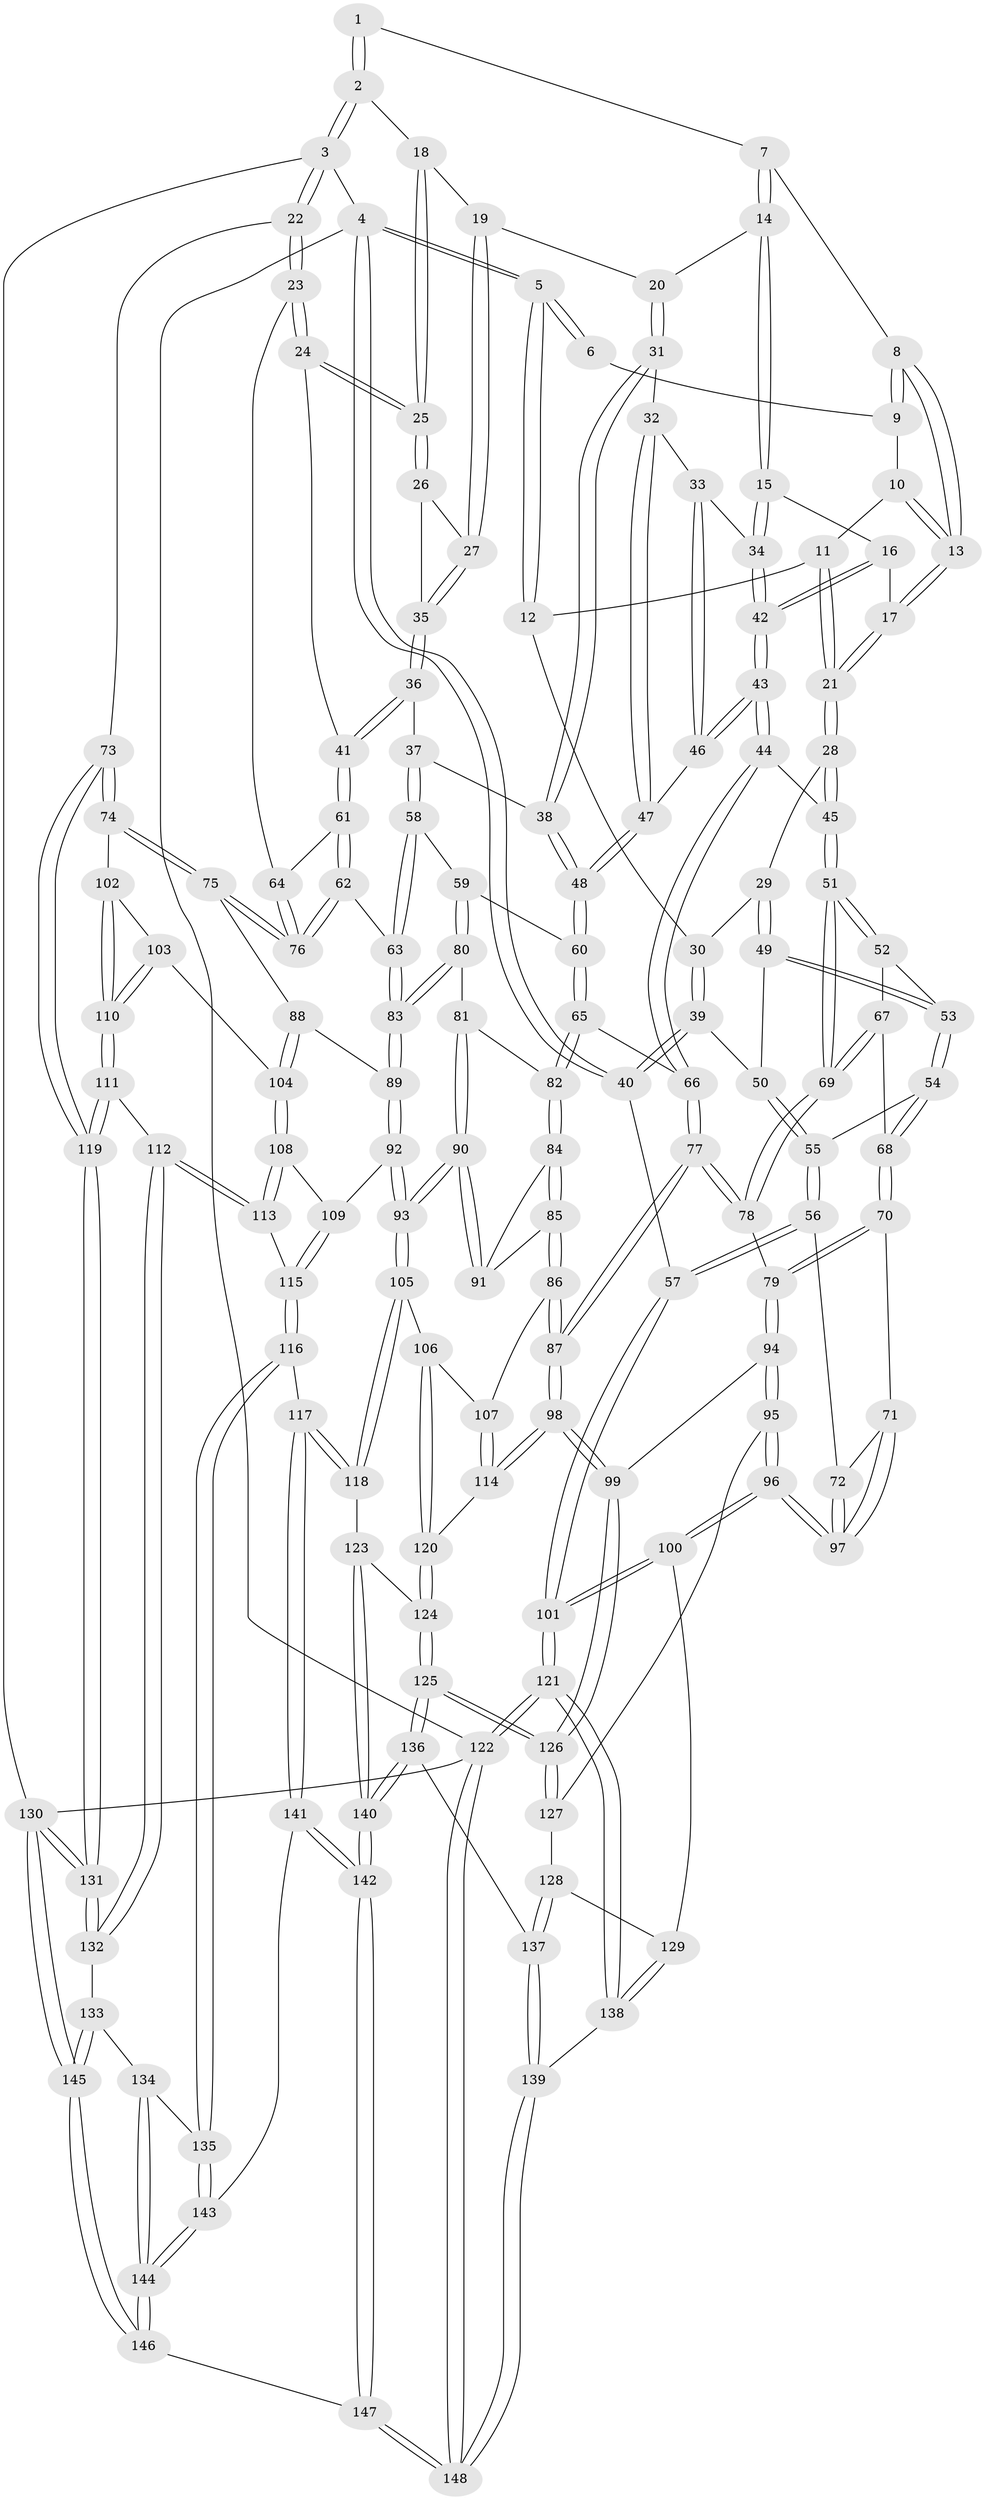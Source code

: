 // Generated by graph-tools (version 1.1) at 2025/11/02/27/25 16:11:56]
// undirected, 148 vertices, 367 edges
graph export_dot {
graph [start="1"]
  node [color=gray90,style=filled];
  1 [pos="+0.5632943957095172+0"];
  2 [pos="+0.8419927412494509+0"];
  3 [pos="+1+0"];
  4 [pos="+0+0"];
  5 [pos="+0+0"];
  6 [pos="+0.3432338515169995+0"];
  7 [pos="+0.5076726471177545+0.08388923023842712"];
  8 [pos="+0.49820479907644+0.08102152146728192"];
  9 [pos="+0.3553330327479435+0"];
  10 [pos="+0.3426127967536563+0.017575894292695637"];
  11 [pos="+0.29580130457674675+0.08090258067097168"];
  12 [pos="+0.1425732001356495+0.09564779700080758"];
  13 [pos="+0.40625774001792136+0.11954462562809491"];
  14 [pos="+0.5482157126673605+0.12566934370868926"];
  15 [pos="+0.481408024639341+0.19748519508855455"];
  16 [pos="+0.41535499227765993+0.21225503548680394"];
  17 [pos="+0.40737073984654865+0.20958571833707626"];
  18 [pos="+0.8082443610057437+0"];
  19 [pos="+0.7853950627044651+0"];
  20 [pos="+0.5982917691078236+0.12509061927134815"];
  21 [pos="+0.31048100671480683+0.22857594043734308"];
  22 [pos="+1+0.292780059827381"];
  23 [pos="+1+0.3051695718409887"];
  24 [pos="+0.9780396165614308+0.28154657691274515"];
  25 [pos="+0.9340279303476143+0.22733708003689138"];
  26 [pos="+0.9081193778045377+0.22368215015611267"];
  27 [pos="+0.7731462468699524+0.14787825917131744"];
  28 [pos="+0.27973701534850604+0.2569682193274201"];
  29 [pos="+0.2564461437767154+0.25820005287518055"];
  30 [pos="+0.17333148027880058+0.20216010411957522"];
  31 [pos="+0.6359604615487233+0.24496249448564295"];
  32 [pos="+0.624831396385506+0.2515629249323376"];
  33 [pos="+0.5423558802645502+0.26904128707928515"];
  34 [pos="+0.5317822816025511+0.26211553801000254"];
  35 [pos="+0.7665007261143334+0.21179194353390102"];
  36 [pos="+0.7363828809009998+0.285081787779399"];
  37 [pos="+0.7313656563606092+0.28794460748481665"];
  38 [pos="+0.721178069818498+0.28520266821547263"];
  39 [pos="+0.029872328671558875+0.2846009579206603"];
  40 [pos="+0+0.27546817634656107"];
  41 [pos="+0.8650852450401508+0.3231849121265628"];
  42 [pos="+0.4488906758071383+0.3160098959712409"];
  43 [pos="+0.45067014717785847+0.3621889035380819"];
  44 [pos="+0.42706861351297704+0.3939914645230395"];
  45 [pos="+0.35567156009154804+0.39870741049800984"];
  46 [pos="+0.532231241125787+0.3453456526659245"];
  47 [pos="+0.5737774928869114+0.36797927047563733"];
  48 [pos="+0.5802497229646767+0.37662608172002426"];
  49 [pos="+0.2256780799009859+0.29807170568590297"];
  50 [pos="+0.10460702402699906+0.33642185454803286"];
  51 [pos="+0.3459876570530003+0.41197550402227884"];
  52 [pos="+0.23613250986424725+0.4120431015696435"];
  53 [pos="+0.20408209278409742+0.38149340344865124"];
  54 [pos="+0.14433203845701295+0.41294632353355526"];
  55 [pos="+0.1336565998838927+0.4126122477693338"];
  56 [pos="+0.018433005867375687+0.5242877670529195"];
  57 [pos="+0+0.5519825336384243"];
  58 [pos="+0.7194920370446939+0.3935391407247884"];
  59 [pos="+0.6469462148025786+0.43768785903060764"];
  60 [pos="+0.5881863704349952+0.4011076732601214"];
  61 [pos="+0.84216901466576+0.45204331132160347"];
  62 [pos="+0.8372736323593893+0.46064071648183635"];
  63 [pos="+0.7993725760567664+0.46886526596764944"];
  64 [pos="+0.992026140281624+0.38994413879375994"];
  65 [pos="+0.49726453858204833+0.4737552165587907"];
  66 [pos="+0.4568779795195851+0.43334414300662755"];
  67 [pos="+0.2284165456122262+0.441734443839918"];
  68 [pos="+0.19304940129958126+0.46733145448762203"];
  69 [pos="+0.31124354503733725+0.5372513136811476"];
  70 [pos="+0.1978301580174798+0.544078432751028"];
  71 [pos="+0.1904458554942952+0.5459522055694942"];
  72 [pos="+0.1201658635917518+0.5474851173634611"];
  73 [pos="+1+0.6101019048796629"];
  74 [pos="+1+0.6083013194284949"];
  75 [pos="+0.9337870791352262+0.5539359076480821"];
  76 [pos="+0.9242127610610984+0.53272001765034"];
  77 [pos="+0.35343355602628196+0.5814434581020208"];
  78 [pos="+0.3095767358609828+0.5525648342101053"];
  79 [pos="+0.2801761767161552+0.5613981149538708"];
  80 [pos="+0.6403590891360483+0.5001420780581861"];
  81 [pos="+0.5819008908443096+0.5394923555761983"];
  82 [pos="+0.5087232229315396+0.5236906043236704"];
  83 [pos="+0.74598542238194+0.5698868708637923"];
  84 [pos="+0.503326615780487+0.5299690771003038"];
  85 [pos="+0.4344246868167718+0.600552883825515"];
  86 [pos="+0.41188861398775495+0.6141465456785352"];
  87 [pos="+0.4003413608023043+0.6191728356501827"];
  88 [pos="+0.8831507857959999+0.606210513344012"];
  89 [pos="+0.750440295509779+0.6027474857027773"];
  90 [pos="+0.6242046401941271+0.6787666379980997"];
  91 [pos="+0.5584328059242287+0.6450488595585421"];
  92 [pos="+0.7295214243145951+0.6470960915682289"];
  93 [pos="+0.6337199068880887+0.6935141630719336"];
  94 [pos="+0.20822418848653249+0.7225712851297379"];
  95 [pos="+0.17397790277180475+0.7433988221331727"];
  96 [pos="+0.1667054355186288+0.7448830289658552"];
  97 [pos="+0.16447485885768104+0.7115804179219386"];
  98 [pos="+0.39272210916125877+0.7140232774648432"];
  99 [pos="+0.38503745575378845+0.7221439489479007"];
  100 [pos="+0.15249754837765733+0.7528270544164267"];
  101 [pos="+0+0.8197702957502574"];
  102 [pos="+1+0.6496184397688664"];
  103 [pos="+0.927223151161038+0.6846882006258983"];
  104 [pos="+0.8923222051075987+0.6673678092802905"];
  105 [pos="+0.6335922208666425+0.6937986103346292"];
  106 [pos="+0.6229792826969074+0.6939662550512656"];
  107 [pos="+0.5322056708356977+0.683286235251706"];
  108 [pos="+0.8654637487336301+0.6995099809490768"];
  109 [pos="+0.7332650625764815+0.6511200913984659"];
  110 [pos="+0.9426986618496063+0.7499687670866265"];
  111 [pos="+0.939290934398327+0.7750659101243995"];
  112 [pos="+0.8810144374496153+0.813339197059928"];
  113 [pos="+0.8550132165404506+0.784748821863527"];
  114 [pos="+0.42981001588121415+0.7302454374659606"];
  115 [pos="+0.798719579235155+0.7686383453672044"];
  116 [pos="+0.6907582036360534+0.839749863699578"];
  117 [pos="+0.657646155677126+0.8382632919983498"];
  118 [pos="+0.6212187773937105+0.8129718380377774"];
  119 [pos="+1+0.8073524658064524"];
  120 [pos="+0.44076719772141865+0.7368877038000166"];
  121 [pos="+0+1"];
  122 [pos="+0+1"];
  123 [pos="+0.5731727655695009+0.8335376909329829"];
  124 [pos="+0.530161502081956+0.8173350048407623"];
  125 [pos="+0.3845824671801746+0.8704748192539293"];
  126 [pos="+0.36497500236804226+0.8060907449835667"];
  127 [pos="+0.27926494402801766+0.821363783417517"];
  128 [pos="+0.27458436331508457+0.8401341664277675"];
  129 [pos="+0.22074659170680863+0.8890301705513121"];
  130 [pos="+1+1"];
  131 [pos="+1+0.9087426067429619"];
  132 [pos="+0.8819319664325189+0.865094557828275"];
  133 [pos="+0.8685043007937147+0.8922575005663208"];
  134 [pos="+0.8486165872954528+0.8996502239497645"];
  135 [pos="+0.7856000109536455+0.8948589400595817"];
  136 [pos="+0.3813140203581273+0.9074445863300434"];
  137 [pos="+0.32048841781596865+0.947453007664624"];
  138 [pos="+0.22197501954405624+0.9210429859139876"];
  139 [pos="+0.3144623711086421+0.9535796371335202"];
  140 [pos="+0.5037790967940374+0.9775680217156617"];
  141 [pos="+0.6657123437736752+0.9066174208512643"];
  142 [pos="+0.5669320050611437+1"];
  143 [pos="+0.7347570222762358+0.9697367285997163"];
  144 [pos="+0.7496320787530203+1"];
  145 [pos="+1+1"];
  146 [pos="+0.722562755159056+1"];
  147 [pos="+0.5682623465664578+1"];
  148 [pos="+0.2902323806918826+1"];
  1 -- 2;
  1 -- 2;
  1 -- 7;
  2 -- 3;
  2 -- 3;
  2 -- 18;
  3 -- 4;
  3 -- 22;
  3 -- 22;
  3 -- 130;
  4 -- 5;
  4 -- 5;
  4 -- 40;
  4 -- 40;
  4 -- 122;
  5 -- 6;
  5 -- 6;
  5 -- 12;
  5 -- 12;
  6 -- 9;
  7 -- 8;
  7 -- 14;
  7 -- 14;
  8 -- 9;
  8 -- 9;
  8 -- 13;
  8 -- 13;
  9 -- 10;
  10 -- 11;
  10 -- 13;
  10 -- 13;
  11 -- 12;
  11 -- 21;
  11 -- 21;
  12 -- 30;
  13 -- 17;
  13 -- 17;
  14 -- 15;
  14 -- 15;
  14 -- 20;
  15 -- 16;
  15 -- 34;
  15 -- 34;
  16 -- 17;
  16 -- 42;
  16 -- 42;
  17 -- 21;
  17 -- 21;
  18 -- 19;
  18 -- 25;
  18 -- 25;
  19 -- 20;
  19 -- 27;
  19 -- 27;
  20 -- 31;
  20 -- 31;
  21 -- 28;
  21 -- 28;
  22 -- 23;
  22 -- 23;
  22 -- 73;
  23 -- 24;
  23 -- 24;
  23 -- 64;
  24 -- 25;
  24 -- 25;
  24 -- 41;
  25 -- 26;
  25 -- 26;
  26 -- 27;
  26 -- 35;
  27 -- 35;
  27 -- 35;
  28 -- 29;
  28 -- 45;
  28 -- 45;
  29 -- 30;
  29 -- 49;
  29 -- 49;
  30 -- 39;
  30 -- 39;
  31 -- 32;
  31 -- 38;
  31 -- 38;
  32 -- 33;
  32 -- 47;
  32 -- 47;
  33 -- 34;
  33 -- 46;
  33 -- 46;
  34 -- 42;
  34 -- 42;
  35 -- 36;
  35 -- 36;
  36 -- 37;
  36 -- 41;
  36 -- 41;
  37 -- 38;
  37 -- 58;
  37 -- 58;
  38 -- 48;
  38 -- 48;
  39 -- 40;
  39 -- 40;
  39 -- 50;
  40 -- 57;
  41 -- 61;
  41 -- 61;
  42 -- 43;
  42 -- 43;
  43 -- 44;
  43 -- 44;
  43 -- 46;
  43 -- 46;
  44 -- 45;
  44 -- 66;
  44 -- 66;
  45 -- 51;
  45 -- 51;
  46 -- 47;
  47 -- 48;
  47 -- 48;
  48 -- 60;
  48 -- 60;
  49 -- 50;
  49 -- 53;
  49 -- 53;
  50 -- 55;
  50 -- 55;
  51 -- 52;
  51 -- 52;
  51 -- 69;
  51 -- 69;
  52 -- 53;
  52 -- 67;
  53 -- 54;
  53 -- 54;
  54 -- 55;
  54 -- 68;
  54 -- 68;
  55 -- 56;
  55 -- 56;
  56 -- 57;
  56 -- 57;
  56 -- 72;
  57 -- 101;
  57 -- 101;
  58 -- 59;
  58 -- 63;
  58 -- 63;
  59 -- 60;
  59 -- 80;
  59 -- 80;
  60 -- 65;
  60 -- 65;
  61 -- 62;
  61 -- 62;
  61 -- 64;
  62 -- 63;
  62 -- 76;
  62 -- 76;
  63 -- 83;
  63 -- 83;
  64 -- 76;
  64 -- 76;
  65 -- 66;
  65 -- 82;
  65 -- 82;
  66 -- 77;
  66 -- 77;
  67 -- 68;
  67 -- 69;
  67 -- 69;
  68 -- 70;
  68 -- 70;
  69 -- 78;
  69 -- 78;
  70 -- 71;
  70 -- 79;
  70 -- 79;
  71 -- 72;
  71 -- 97;
  71 -- 97;
  72 -- 97;
  72 -- 97;
  73 -- 74;
  73 -- 74;
  73 -- 119;
  73 -- 119;
  74 -- 75;
  74 -- 75;
  74 -- 102;
  75 -- 76;
  75 -- 76;
  75 -- 88;
  77 -- 78;
  77 -- 78;
  77 -- 87;
  77 -- 87;
  78 -- 79;
  79 -- 94;
  79 -- 94;
  80 -- 81;
  80 -- 83;
  80 -- 83;
  81 -- 82;
  81 -- 90;
  81 -- 90;
  82 -- 84;
  82 -- 84;
  83 -- 89;
  83 -- 89;
  84 -- 85;
  84 -- 85;
  84 -- 91;
  85 -- 86;
  85 -- 86;
  85 -- 91;
  86 -- 87;
  86 -- 87;
  86 -- 107;
  87 -- 98;
  87 -- 98;
  88 -- 89;
  88 -- 104;
  88 -- 104;
  89 -- 92;
  89 -- 92;
  90 -- 91;
  90 -- 91;
  90 -- 93;
  90 -- 93;
  92 -- 93;
  92 -- 93;
  92 -- 109;
  93 -- 105;
  93 -- 105;
  94 -- 95;
  94 -- 95;
  94 -- 99;
  95 -- 96;
  95 -- 96;
  95 -- 127;
  96 -- 97;
  96 -- 97;
  96 -- 100;
  96 -- 100;
  98 -- 99;
  98 -- 99;
  98 -- 114;
  98 -- 114;
  99 -- 126;
  99 -- 126;
  100 -- 101;
  100 -- 101;
  100 -- 129;
  101 -- 121;
  101 -- 121;
  102 -- 103;
  102 -- 110;
  102 -- 110;
  103 -- 104;
  103 -- 110;
  103 -- 110;
  104 -- 108;
  104 -- 108;
  105 -- 106;
  105 -- 118;
  105 -- 118;
  106 -- 107;
  106 -- 120;
  106 -- 120;
  107 -- 114;
  107 -- 114;
  108 -- 109;
  108 -- 113;
  108 -- 113;
  109 -- 115;
  109 -- 115;
  110 -- 111;
  110 -- 111;
  111 -- 112;
  111 -- 119;
  111 -- 119;
  112 -- 113;
  112 -- 113;
  112 -- 132;
  112 -- 132;
  113 -- 115;
  114 -- 120;
  115 -- 116;
  115 -- 116;
  116 -- 117;
  116 -- 135;
  116 -- 135;
  117 -- 118;
  117 -- 118;
  117 -- 141;
  117 -- 141;
  118 -- 123;
  119 -- 131;
  119 -- 131;
  120 -- 124;
  120 -- 124;
  121 -- 122;
  121 -- 122;
  121 -- 138;
  121 -- 138;
  122 -- 148;
  122 -- 148;
  122 -- 130;
  123 -- 124;
  123 -- 140;
  123 -- 140;
  124 -- 125;
  124 -- 125;
  125 -- 126;
  125 -- 126;
  125 -- 136;
  125 -- 136;
  126 -- 127;
  126 -- 127;
  127 -- 128;
  128 -- 129;
  128 -- 137;
  128 -- 137;
  129 -- 138;
  129 -- 138;
  130 -- 131;
  130 -- 131;
  130 -- 145;
  130 -- 145;
  131 -- 132;
  131 -- 132;
  132 -- 133;
  133 -- 134;
  133 -- 145;
  133 -- 145;
  134 -- 135;
  134 -- 144;
  134 -- 144;
  135 -- 143;
  135 -- 143;
  136 -- 137;
  136 -- 140;
  136 -- 140;
  137 -- 139;
  137 -- 139;
  138 -- 139;
  139 -- 148;
  139 -- 148;
  140 -- 142;
  140 -- 142;
  141 -- 142;
  141 -- 142;
  141 -- 143;
  142 -- 147;
  142 -- 147;
  143 -- 144;
  143 -- 144;
  144 -- 146;
  144 -- 146;
  145 -- 146;
  145 -- 146;
  146 -- 147;
  147 -- 148;
  147 -- 148;
}
